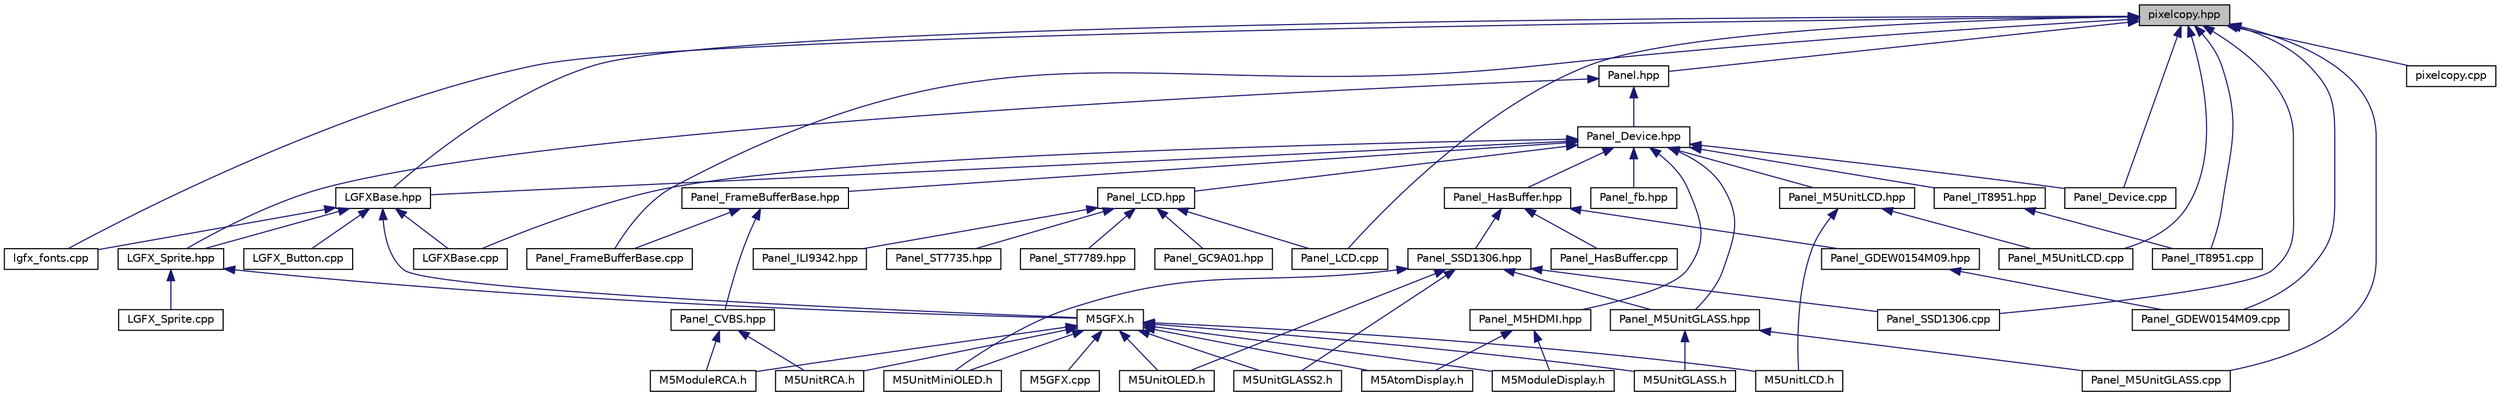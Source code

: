 digraph "pixelcopy.hpp"
{
 // LATEX_PDF_SIZE
  edge [fontname="Helvetica",fontsize="10",labelfontname="Helvetica",labelfontsize="10"];
  node [fontname="Helvetica",fontsize="10",shape=record];
  Node1 [label="pixelcopy.hpp",height=0.2,width=0.4,color="black", fillcolor="grey75", style="filled", fontcolor="black",tooltip=" "];
  Node1 -> Node2 [dir="back",color="midnightblue",fontsize="10",style="solid",fontname="Helvetica"];
  Node2 [label="LGFXBase.hpp",height=0.2,width=0.4,color="black", fillcolor="white", style="filled",URL="$d6/d2d/LGFXBase_8hpp.html",tooltip=" "];
  Node2 -> Node3 [dir="back",color="midnightblue",fontsize="10",style="solid",fontname="Helvetica"];
  Node3 [label="LGFX_Button.cpp",height=0.2,width=0.4,color="black", fillcolor="white", style="filled",URL="$d6/d83/LGFX__Button_8cpp.html",tooltip=" "];
  Node2 -> Node4 [dir="back",color="midnightblue",fontsize="10",style="solid",fontname="Helvetica"];
  Node4 [label="lgfx_fonts.cpp",height=0.2,width=0.4,color="black", fillcolor="white", style="filled",URL="$d8/d12/lgfx__fonts_8cpp.html",tooltip=" "];
  Node2 -> Node5 [dir="back",color="midnightblue",fontsize="10",style="solid",fontname="Helvetica"];
  Node5 [label="LGFX_Sprite.hpp",height=0.2,width=0.4,color="black", fillcolor="white", style="filled",URL="$de/d28/LGFX__Sprite_8hpp.html",tooltip=" "];
  Node5 -> Node6 [dir="back",color="midnightblue",fontsize="10",style="solid",fontname="Helvetica"];
  Node6 [label="LGFX_Sprite.cpp",height=0.2,width=0.4,color="black", fillcolor="white", style="filled",URL="$d0/dea/LGFX__Sprite_8cpp.html",tooltip=" "];
  Node5 -> Node7 [dir="back",color="midnightblue",fontsize="10",style="solid",fontname="Helvetica"];
  Node7 [label="M5GFX.h",height=0.2,width=0.4,color="black", fillcolor="white", style="filled",URL="$dd/d06/M5GFX_8h.html",tooltip=" "];
  Node7 -> Node8 [dir="back",color="midnightblue",fontsize="10",style="solid",fontname="Helvetica"];
  Node8 [label="M5AtomDisplay.h",height=0.2,width=0.4,color="black", fillcolor="white", style="filled",URL="$de/d68/M5AtomDisplay_8h.html",tooltip=" "];
  Node7 -> Node9 [dir="back",color="midnightblue",fontsize="10",style="solid",fontname="Helvetica"];
  Node9 [label="M5GFX.cpp",height=0.2,width=0.4,color="black", fillcolor="white", style="filled",URL="$de/de3/M5GFX_8cpp.html",tooltip=" "];
  Node7 -> Node10 [dir="back",color="midnightblue",fontsize="10",style="solid",fontname="Helvetica"];
  Node10 [label="M5ModuleDisplay.h",height=0.2,width=0.4,color="black", fillcolor="white", style="filled",URL="$d6/d79/M5ModuleDisplay_8h.html",tooltip=" "];
  Node7 -> Node11 [dir="back",color="midnightblue",fontsize="10",style="solid",fontname="Helvetica"];
  Node11 [label="M5ModuleRCA.h",height=0.2,width=0.4,color="black", fillcolor="white", style="filled",URL="$de/d32/M5ModuleRCA_8h.html",tooltip=" "];
  Node7 -> Node12 [dir="back",color="midnightblue",fontsize="10",style="solid",fontname="Helvetica"];
  Node12 [label="M5UnitGLASS.h",height=0.2,width=0.4,color="black", fillcolor="white", style="filled",URL="$dc/da5/M5UnitGLASS_8h.html",tooltip=" "];
  Node7 -> Node13 [dir="back",color="midnightblue",fontsize="10",style="solid",fontname="Helvetica"];
  Node13 [label="M5UnitGLASS2.h",height=0.2,width=0.4,color="black", fillcolor="white", style="filled",URL="$d7/d90/M5UnitGLASS2_8h.html",tooltip=" "];
  Node7 -> Node14 [dir="back",color="midnightblue",fontsize="10",style="solid",fontname="Helvetica"];
  Node14 [label="M5UnitLCD.h",height=0.2,width=0.4,color="black", fillcolor="white", style="filled",URL="$df/d10/M5UnitLCD_8h.html",tooltip=" "];
  Node7 -> Node15 [dir="back",color="midnightblue",fontsize="10",style="solid",fontname="Helvetica"];
  Node15 [label="M5UnitMiniOLED.h",height=0.2,width=0.4,color="black", fillcolor="white", style="filled",URL="$d0/db0/M5UnitMiniOLED_8h.html",tooltip=" "];
  Node7 -> Node16 [dir="back",color="midnightblue",fontsize="10",style="solid",fontname="Helvetica"];
  Node16 [label="M5UnitOLED.h",height=0.2,width=0.4,color="black", fillcolor="white", style="filled",URL="$d6/d7f/M5UnitOLED_8h.html",tooltip=" "];
  Node7 -> Node17 [dir="back",color="midnightblue",fontsize="10",style="solid",fontname="Helvetica"];
  Node17 [label="M5UnitRCA.h",height=0.2,width=0.4,color="black", fillcolor="white", style="filled",URL="$d8/d3c/M5UnitRCA_8h.html",tooltip=" "];
  Node2 -> Node18 [dir="back",color="midnightblue",fontsize="10",style="solid",fontname="Helvetica"];
  Node18 [label="LGFXBase.cpp",height=0.2,width=0.4,color="black", fillcolor="white", style="filled",URL="$d9/d1d/LGFXBase_8cpp.html",tooltip=" "];
  Node2 -> Node7 [dir="back",color="midnightblue",fontsize="10",style="solid",fontname="Helvetica"];
  Node1 -> Node19 [dir="back",color="midnightblue",fontsize="10",style="solid",fontname="Helvetica"];
  Node19 [label="Panel.hpp",height=0.2,width=0.4,color="black", fillcolor="white", style="filled",URL="$d1/d6f/Panel_8hpp.html",tooltip=" "];
  Node19 -> Node20 [dir="back",color="midnightblue",fontsize="10",style="solid",fontname="Helvetica"];
  Node20 [label="Panel_Device.hpp",height=0.2,width=0.4,color="black", fillcolor="white", style="filled",URL="$dc/dc7/Panel__Device_8hpp.html",tooltip=" "];
  Node20 -> Node2 [dir="back",color="midnightblue",fontsize="10",style="solid",fontname="Helvetica"];
  Node20 -> Node18 [dir="back",color="midnightblue",fontsize="10",style="solid",fontname="Helvetica"];
  Node20 -> Node21 [dir="back",color="midnightblue",fontsize="10",style="solid",fontname="Helvetica"];
  Node21 [label="Panel_Device.cpp",height=0.2,width=0.4,color="black", fillcolor="white", style="filled",URL="$d1/d04/Panel__Device_8cpp.html",tooltip=" "];
  Node20 -> Node22 [dir="back",color="midnightblue",fontsize="10",style="solid",fontname="Helvetica"];
  Node22 [label="Panel_FrameBufferBase.hpp",height=0.2,width=0.4,color="black", fillcolor="white", style="filled",URL="$d9/d36/Panel__FrameBufferBase_8hpp.html",tooltip=" "];
  Node22 -> Node23 [dir="back",color="midnightblue",fontsize="10",style="solid",fontname="Helvetica"];
  Node23 [label="Panel_FrameBufferBase.cpp",height=0.2,width=0.4,color="black", fillcolor="white", style="filled",URL="$dd/dfb/Panel__FrameBufferBase_8cpp.html",tooltip=" "];
  Node22 -> Node24 [dir="back",color="midnightblue",fontsize="10",style="solid",fontname="Helvetica"];
  Node24 [label="Panel_CVBS.hpp",height=0.2,width=0.4,color="black", fillcolor="white", style="filled",URL="$d1/d6b/Panel__CVBS_8hpp.html",tooltip=" "];
  Node24 -> Node11 [dir="back",color="midnightblue",fontsize="10",style="solid",fontname="Helvetica"];
  Node24 -> Node17 [dir="back",color="midnightblue",fontsize="10",style="solid",fontname="Helvetica"];
  Node20 -> Node25 [dir="back",color="midnightblue",fontsize="10",style="solid",fontname="Helvetica"];
  Node25 [label="Panel_LCD.hpp",height=0.2,width=0.4,color="black", fillcolor="white", style="filled",URL="$d0/dda/Panel__LCD_8hpp.html",tooltip=" "];
  Node25 -> Node26 [dir="back",color="midnightblue",fontsize="10",style="solid",fontname="Helvetica"];
  Node26 [label="Panel_GC9A01.hpp",height=0.2,width=0.4,color="black", fillcolor="white", style="filled",URL="$d7/dae/Panel__GC9A01_8hpp.html",tooltip=" "];
  Node25 -> Node27 [dir="back",color="midnightblue",fontsize="10",style="solid",fontname="Helvetica"];
  Node27 [label="Panel_ILI9342.hpp",height=0.2,width=0.4,color="black", fillcolor="white", style="filled",URL="$d9/dbb/Panel__ILI9342_8hpp.html",tooltip=" "];
  Node25 -> Node28 [dir="back",color="midnightblue",fontsize="10",style="solid",fontname="Helvetica"];
  Node28 [label="Panel_LCD.cpp",height=0.2,width=0.4,color="black", fillcolor="white", style="filled",URL="$d3/df3/Panel__LCD_8cpp.html",tooltip=" "];
  Node25 -> Node29 [dir="back",color="midnightblue",fontsize="10",style="solid",fontname="Helvetica"];
  Node29 [label="Panel_ST7735.hpp",height=0.2,width=0.4,color="black", fillcolor="white", style="filled",URL="$dd/dc3/Panel__ST7735_8hpp.html",tooltip=" "];
  Node25 -> Node30 [dir="back",color="midnightblue",fontsize="10",style="solid",fontname="Helvetica"];
  Node30 [label="Panel_ST7789.hpp",height=0.2,width=0.4,color="black", fillcolor="white", style="filled",URL="$de/d5b/Panel__ST7789_8hpp.html",tooltip=" "];
  Node20 -> Node31 [dir="back",color="midnightblue",fontsize="10",style="solid",fontname="Helvetica"];
  Node31 [label="Panel_HasBuffer.hpp",height=0.2,width=0.4,color="black", fillcolor="white", style="filled",URL="$dc/d81/Panel__HasBuffer_8hpp.html",tooltip=" "];
  Node31 -> Node32 [dir="back",color="midnightblue",fontsize="10",style="solid",fontname="Helvetica"];
  Node32 [label="Panel_GDEW0154M09.hpp",height=0.2,width=0.4,color="black", fillcolor="white", style="filled",URL="$d2/dbc/Panel__GDEW0154M09_8hpp.html",tooltip=" "];
  Node32 -> Node33 [dir="back",color="midnightblue",fontsize="10",style="solid",fontname="Helvetica"];
  Node33 [label="Panel_GDEW0154M09.cpp",height=0.2,width=0.4,color="black", fillcolor="white", style="filled",URL="$d9/d7b/Panel__GDEW0154M09_8cpp.html",tooltip=" "];
  Node31 -> Node34 [dir="back",color="midnightblue",fontsize="10",style="solid",fontname="Helvetica"];
  Node34 [label="Panel_HasBuffer.cpp",height=0.2,width=0.4,color="black", fillcolor="white", style="filled",URL="$d8/d03/Panel__HasBuffer_8cpp.html",tooltip=" "];
  Node31 -> Node35 [dir="back",color="midnightblue",fontsize="10",style="solid",fontname="Helvetica"];
  Node35 [label="Panel_SSD1306.hpp",height=0.2,width=0.4,color="black", fillcolor="white", style="filled",URL="$db/ded/Panel__SSD1306_8hpp.html",tooltip=" "];
  Node35 -> Node36 [dir="back",color="midnightblue",fontsize="10",style="solid",fontname="Helvetica"];
  Node36 [label="Panel_M5UnitGLASS.hpp",height=0.2,width=0.4,color="black", fillcolor="white", style="filled",URL="$df/dde/Panel__M5UnitGLASS_8hpp.html",tooltip=" "];
  Node36 -> Node37 [dir="back",color="midnightblue",fontsize="10",style="solid",fontname="Helvetica"];
  Node37 [label="Panel_M5UnitGLASS.cpp",height=0.2,width=0.4,color="black", fillcolor="white", style="filled",URL="$d6/dcc/Panel__M5UnitGLASS_8cpp.html",tooltip=" "];
  Node36 -> Node12 [dir="back",color="midnightblue",fontsize="10",style="solid",fontname="Helvetica"];
  Node35 -> Node38 [dir="back",color="midnightblue",fontsize="10",style="solid",fontname="Helvetica"];
  Node38 [label="Panel_SSD1306.cpp",height=0.2,width=0.4,color="black", fillcolor="white", style="filled",URL="$dd/d98/Panel__SSD1306_8cpp.html",tooltip=" "];
  Node35 -> Node13 [dir="back",color="midnightblue",fontsize="10",style="solid",fontname="Helvetica"];
  Node35 -> Node15 [dir="back",color="midnightblue",fontsize="10",style="solid",fontname="Helvetica"];
  Node35 -> Node16 [dir="back",color="midnightblue",fontsize="10",style="solid",fontname="Helvetica"];
  Node20 -> Node39 [dir="back",color="midnightblue",fontsize="10",style="solid",fontname="Helvetica"];
  Node39 [label="Panel_IT8951.hpp",height=0.2,width=0.4,color="black", fillcolor="white", style="filled",URL="$d0/def/Panel__IT8951_8hpp.html",tooltip=" "];
  Node39 -> Node40 [dir="back",color="midnightblue",fontsize="10",style="solid",fontname="Helvetica"];
  Node40 [label="Panel_IT8951.cpp",height=0.2,width=0.4,color="black", fillcolor="white", style="filled",URL="$d9/df6/Panel__IT8951_8cpp.html",tooltip=" "];
  Node20 -> Node41 [dir="back",color="midnightblue",fontsize="10",style="solid",fontname="Helvetica"];
  Node41 [label="Panel_M5HDMI.hpp",height=0.2,width=0.4,color="black", fillcolor="white", style="filled",URL="$d3/d10/Panel__M5HDMI_8hpp.html",tooltip=" "];
  Node41 -> Node8 [dir="back",color="midnightblue",fontsize="10",style="solid",fontname="Helvetica"];
  Node41 -> Node10 [dir="back",color="midnightblue",fontsize="10",style="solid",fontname="Helvetica"];
  Node20 -> Node36 [dir="back",color="midnightblue",fontsize="10",style="solid",fontname="Helvetica"];
  Node20 -> Node42 [dir="back",color="midnightblue",fontsize="10",style="solid",fontname="Helvetica"];
  Node42 [label="Panel_M5UnitLCD.hpp",height=0.2,width=0.4,color="black", fillcolor="white", style="filled",URL="$dc/d5f/Panel__M5UnitLCD_8hpp.html",tooltip=" "];
  Node42 -> Node43 [dir="back",color="midnightblue",fontsize="10",style="solid",fontname="Helvetica"];
  Node43 [label="Panel_M5UnitLCD.cpp",height=0.2,width=0.4,color="black", fillcolor="white", style="filled",URL="$d2/da4/Panel__M5UnitLCD_8cpp.html",tooltip=" "];
  Node42 -> Node14 [dir="back",color="midnightblue",fontsize="10",style="solid",fontname="Helvetica"];
  Node20 -> Node44 [dir="back",color="midnightblue",fontsize="10",style="solid",fontname="Helvetica"];
  Node44 [label="Panel_fb.hpp",height=0.2,width=0.4,color="black", fillcolor="white", style="filled",URL="$d8/dce/Panel__fb_8hpp.html",tooltip=" "];
  Node19 -> Node5 [dir="back",color="midnightblue",fontsize="10",style="solid",fontname="Helvetica"];
  Node1 -> Node4 [dir="back",color="midnightblue",fontsize="10",style="solid",fontname="Helvetica"];
  Node1 -> Node45 [dir="back",color="midnightblue",fontsize="10",style="solid",fontname="Helvetica"];
  Node45 [label="pixelcopy.cpp",height=0.2,width=0.4,color="black", fillcolor="white", style="filled",URL="$db/d68/pixelcopy_8cpp.html",tooltip=" "];
  Node1 -> Node21 [dir="back",color="midnightblue",fontsize="10",style="solid",fontname="Helvetica"];
  Node1 -> Node23 [dir="back",color="midnightblue",fontsize="10",style="solid",fontname="Helvetica"];
  Node1 -> Node33 [dir="back",color="midnightblue",fontsize="10",style="solid",fontname="Helvetica"];
  Node1 -> Node40 [dir="back",color="midnightblue",fontsize="10",style="solid",fontname="Helvetica"];
  Node1 -> Node28 [dir="back",color="midnightblue",fontsize="10",style="solid",fontname="Helvetica"];
  Node1 -> Node37 [dir="back",color="midnightblue",fontsize="10",style="solid",fontname="Helvetica"];
  Node1 -> Node43 [dir="back",color="midnightblue",fontsize="10",style="solid",fontname="Helvetica"];
  Node1 -> Node38 [dir="back",color="midnightblue",fontsize="10",style="solid",fontname="Helvetica"];
}
